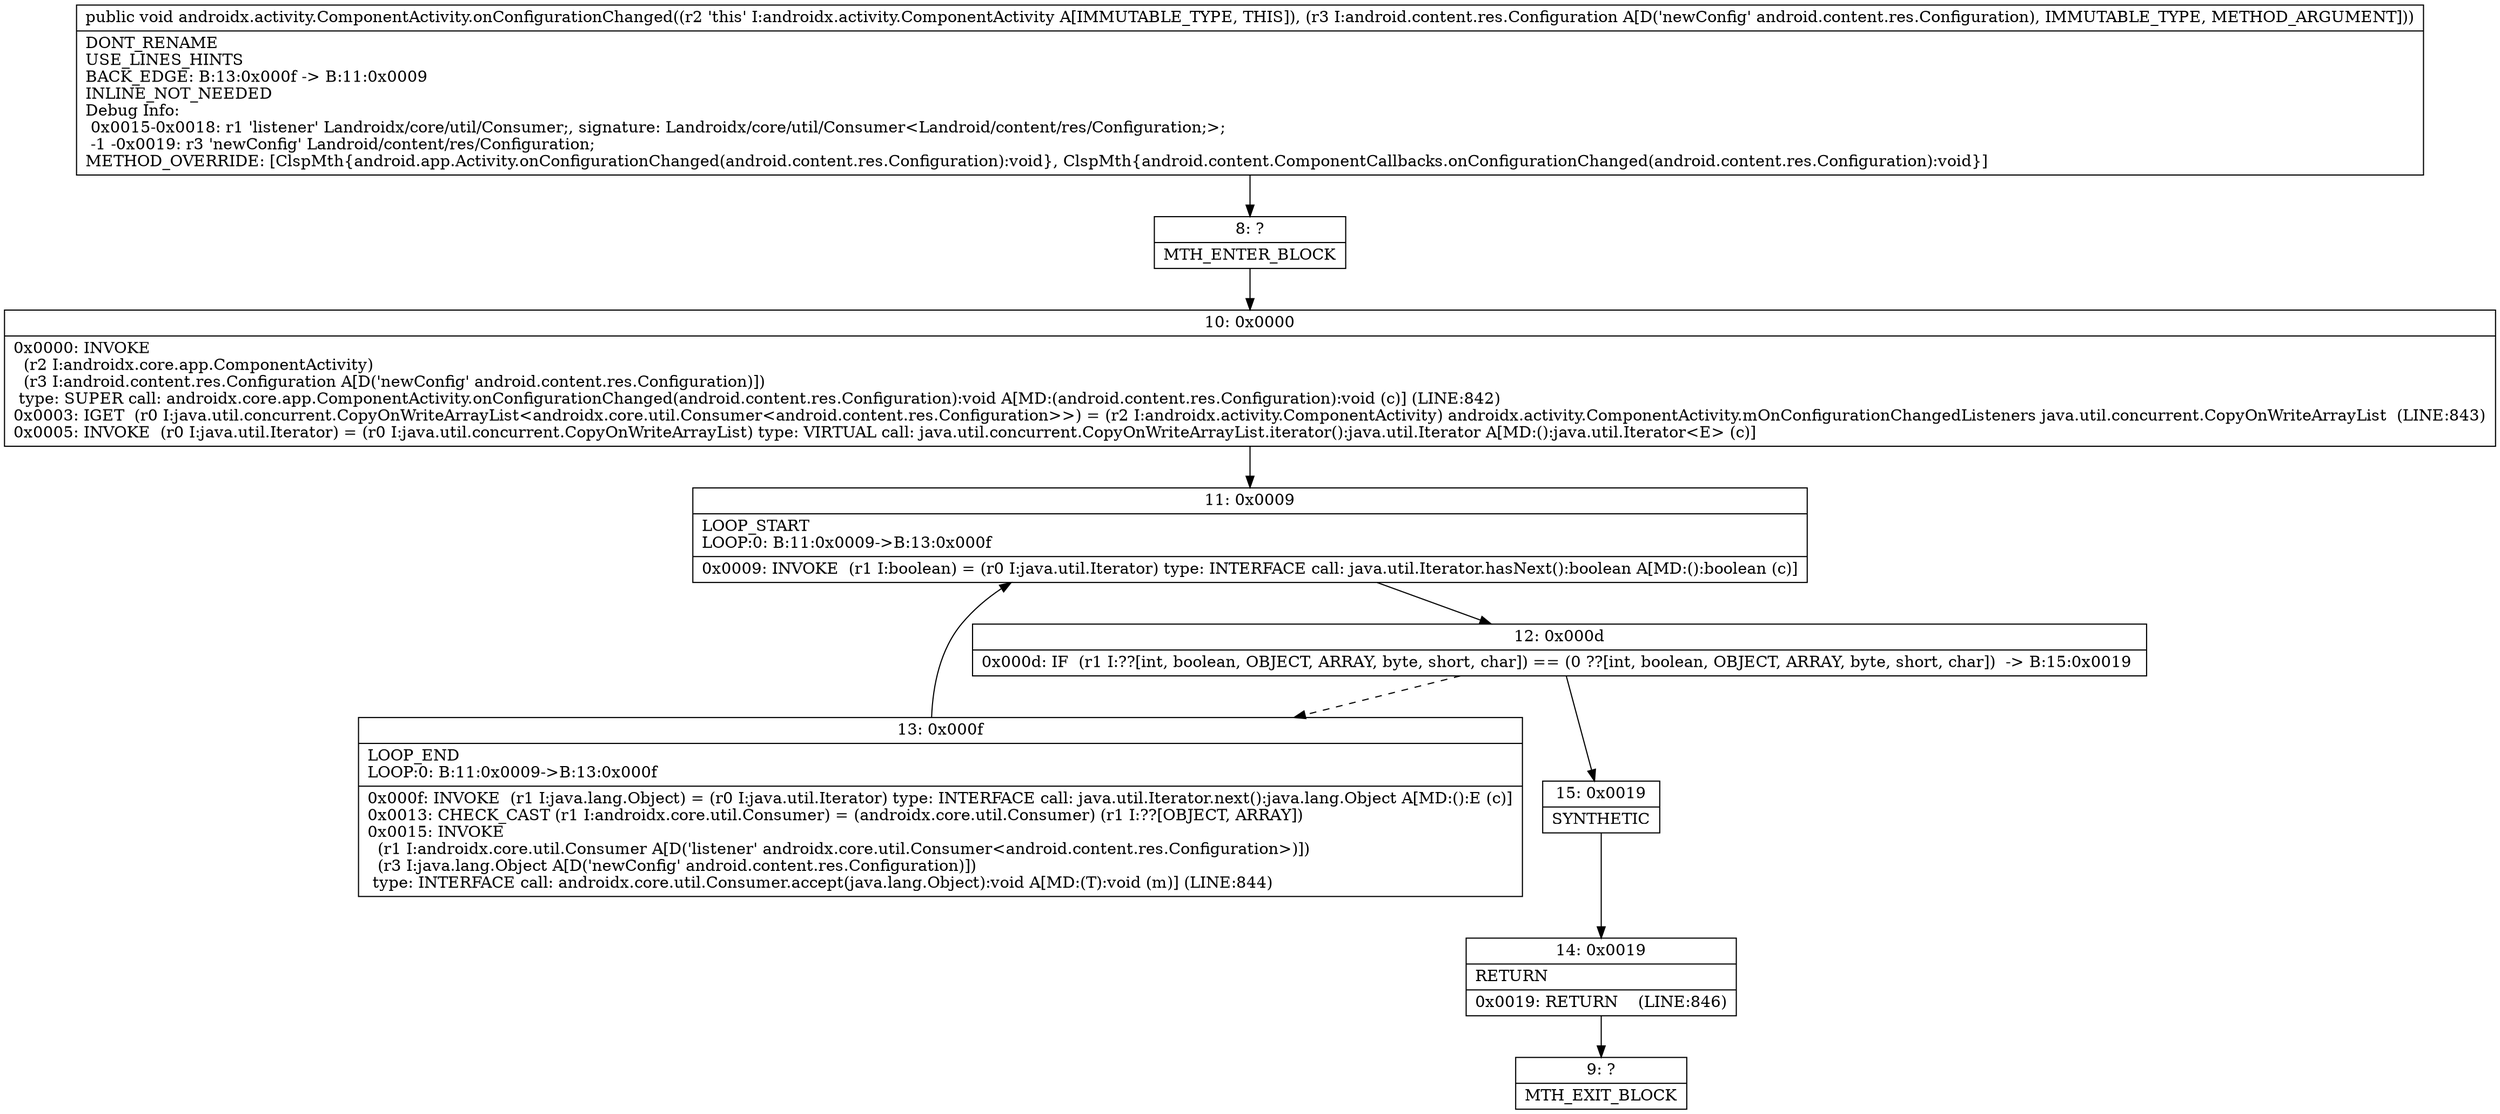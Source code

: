 digraph "CFG forandroidx.activity.ComponentActivity.onConfigurationChanged(Landroid\/content\/res\/Configuration;)V" {
Node_8 [shape=record,label="{8\:\ ?|MTH_ENTER_BLOCK\l}"];
Node_10 [shape=record,label="{10\:\ 0x0000|0x0000: INVOKE  \l  (r2 I:androidx.core.app.ComponentActivity)\l  (r3 I:android.content.res.Configuration A[D('newConfig' android.content.res.Configuration)])\l type: SUPER call: androidx.core.app.ComponentActivity.onConfigurationChanged(android.content.res.Configuration):void A[MD:(android.content.res.Configuration):void (c)] (LINE:842)\l0x0003: IGET  (r0 I:java.util.concurrent.CopyOnWriteArrayList\<androidx.core.util.Consumer\<android.content.res.Configuration\>\>) = (r2 I:androidx.activity.ComponentActivity) androidx.activity.ComponentActivity.mOnConfigurationChangedListeners java.util.concurrent.CopyOnWriteArrayList  (LINE:843)\l0x0005: INVOKE  (r0 I:java.util.Iterator) = (r0 I:java.util.concurrent.CopyOnWriteArrayList) type: VIRTUAL call: java.util.concurrent.CopyOnWriteArrayList.iterator():java.util.Iterator A[MD:():java.util.Iterator\<E\> (c)]\l}"];
Node_11 [shape=record,label="{11\:\ 0x0009|LOOP_START\lLOOP:0: B:11:0x0009\-\>B:13:0x000f\l|0x0009: INVOKE  (r1 I:boolean) = (r0 I:java.util.Iterator) type: INTERFACE call: java.util.Iterator.hasNext():boolean A[MD:():boolean (c)]\l}"];
Node_12 [shape=record,label="{12\:\ 0x000d|0x000d: IF  (r1 I:??[int, boolean, OBJECT, ARRAY, byte, short, char]) == (0 ??[int, boolean, OBJECT, ARRAY, byte, short, char])  \-\> B:15:0x0019 \l}"];
Node_13 [shape=record,label="{13\:\ 0x000f|LOOP_END\lLOOP:0: B:11:0x0009\-\>B:13:0x000f\l|0x000f: INVOKE  (r1 I:java.lang.Object) = (r0 I:java.util.Iterator) type: INTERFACE call: java.util.Iterator.next():java.lang.Object A[MD:():E (c)]\l0x0013: CHECK_CAST (r1 I:androidx.core.util.Consumer) = (androidx.core.util.Consumer) (r1 I:??[OBJECT, ARRAY]) \l0x0015: INVOKE  \l  (r1 I:androidx.core.util.Consumer A[D('listener' androidx.core.util.Consumer\<android.content.res.Configuration\>)])\l  (r3 I:java.lang.Object A[D('newConfig' android.content.res.Configuration)])\l type: INTERFACE call: androidx.core.util.Consumer.accept(java.lang.Object):void A[MD:(T):void (m)] (LINE:844)\l}"];
Node_15 [shape=record,label="{15\:\ 0x0019|SYNTHETIC\l}"];
Node_14 [shape=record,label="{14\:\ 0x0019|RETURN\l|0x0019: RETURN    (LINE:846)\l}"];
Node_9 [shape=record,label="{9\:\ ?|MTH_EXIT_BLOCK\l}"];
MethodNode[shape=record,label="{public void androidx.activity.ComponentActivity.onConfigurationChanged((r2 'this' I:androidx.activity.ComponentActivity A[IMMUTABLE_TYPE, THIS]), (r3 I:android.content.res.Configuration A[D('newConfig' android.content.res.Configuration), IMMUTABLE_TYPE, METHOD_ARGUMENT]))  | DONT_RENAME\lUSE_LINES_HINTS\lBACK_EDGE: B:13:0x000f \-\> B:11:0x0009\lINLINE_NOT_NEEDED\lDebug Info:\l  0x0015\-0x0018: r1 'listener' Landroidx\/core\/util\/Consumer;, signature: Landroidx\/core\/util\/Consumer\<Landroid\/content\/res\/Configuration;\>;\l  \-1 \-0x0019: r3 'newConfig' Landroid\/content\/res\/Configuration;\lMETHOD_OVERRIDE: [ClspMth\{android.app.Activity.onConfigurationChanged(android.content.res.Configuration):void\}, ClspMth\{android.content.ComponentCallbacks.onConfigurationChanged(android.content.res.Configuration):void\}]\l}"];
MethodNode -> Node_8;Node_8 -> Node_10;
Node_10 -> Node_11;
Node_11 -> Node_12;
Node_12 -> Node_13[style=dashed];
Node_12 -> Node_15;
Node_13 -> Node_11;
Node_15 -> Node_14;
Node_14 -> Node_9;
}

